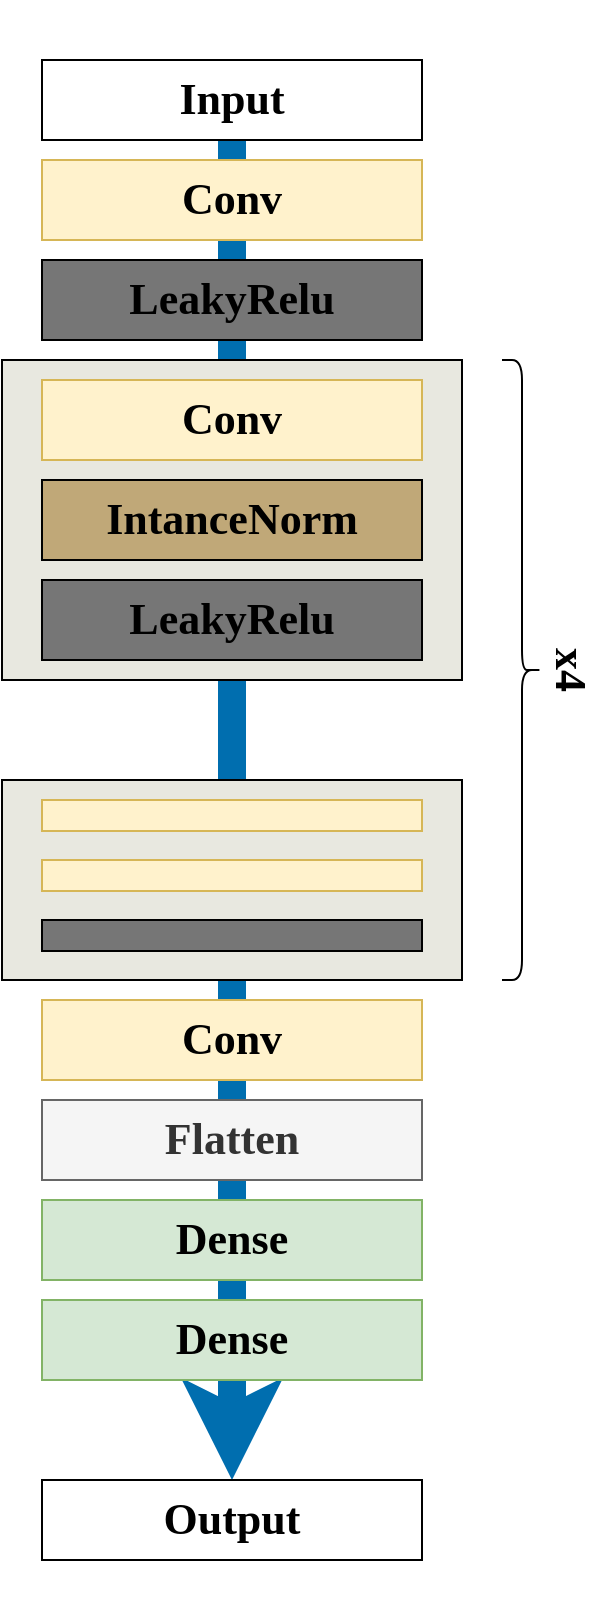 <mxfile version="20.5.3" type="github">
  <diagram id="zbZYlH1tf5Qj_QSA8il5" name="第 1 页">
    <mxGraphModel dx="1892" dy="1114" grid="1" gridSize="10" guides="1" tooltips="1" connect="1" arrows="1" fold="1" page="1" pageScale="1" pageWidth="827" pageHeight="1169" math="0" shadow="0">
      <root>
        <mxCell id="0" />
        <mxCell id="1" parent="0" />
        <mxCell id="HpHhYa8Dk-qDjV2WvefI-2" value="" style="endArrow=classic;html=1;rounded=0;fontFamily=Times New Roman;fontSize=22;exitX=0.5;exitY=1;exitDx=0;exitDy=0;entryX=0.5;entryY=0;entryDx=0;entryDy=0;strokeWidth=14;fillColor=#1ba1e2;strokeColor=#006EAF;" parent="1" source="HpHhYa8Dk-qDjV2WvefI-4" target="HpHhYa8Dk-qDjV2WvefI-39" edge="1">
          <mxGeometry width="50" height="50" relative="1" as="geometry">
            <mxPoint x="300" y="120" as="sourcePoint" />
            <mxPoint x="350" y="70" as="targetPoint" />
          </mxGeometry>
        </mxCell>
        <mxCell id="HpHhYa8Dk-qDjV2WvefI-3" value="" style="rounded=0;whiteSpace=wrap;html=1;fontFamily=Times New Roman;fontSize=22;fillColor=#e8e8e0;" parent="1" vertex="1">
          <mxGeometry x="130" y="240" width="230" height="160" as="geometry" />
        </mxCell>
        <mxCell id="HpHhYa8Dk-qDjV2WvefI-4" value="&lt;h5 style=&quot;font-size: 22px;&quot;&gt;&lt;font style=&quot;font-size: 22px;&quot;&gt;Input&lt;/font&gt;&lt;/h5&gt;" style="rounded=0;whiteSpace=wrap;html=1;fontFamily=Times New Roman;fontSize=22;" parent="1" vertex="1">
          <mxGeometry x="150" y="90" width="190" height="40" as="geometry" />
        </mxCell>
        <mxCell id="HpHhYa8Dk-qDjV2WvefI-5" value="&lt;h5 style=&quot;font-size: 22px;&quot;&gt;&lt;font style=&quot;font-size: 22px;&quot;&gt;&lt;span style=&quot;font-size: 22px;&quot;&gt;Conv&lt;/span&gt;&lt;/font&gt;&lt;/h5&gt;" style="rounded=0;whiteSpace=wrap;html=1;fillColor=#fff2cc;strokeColor=#d6b656;fontSize=22;fontFamily=Times New Roman;" parent="1" vertex="1">
          <mxGeometry x="150" y="140" width="190" height="40" as="geometry" />
        </mxCell>
        <mxCell id="HpHhYa8Dk-qDjV2WvefI-7" value="&lt;font style=&quot;font-size: 22px;&quot;&gt;&lt;b style=&quot;font-size: 22px;&quot;&gt;LeakyRelu&lt;/b&gt;&lt;/font&gt;" style="rounded=0;whiteSpace=wrap;html=1;fillColor=#767676;fontFamily=Times New Roman;fontSize=22;" parent="1" vertex="1">
          <mxGeometry x="150" y="190" width="190" height="40" as="geometry" />
        </mxCell>
        <mxCell id="HpHhYa8Dk-qDjV2WvefI-8" value="&lt;h5 style=&quot;font-size: 22px;&quot;&gt;&lt;font style=&quot;font-size: 22px;&quot;&gt;&lt;span style=&quot;font-size: 22px;&quot;&gt;Conv&lt;/span&gt;&lt;/font&gt;&lt;/h5&gt;" style="rounded=0;whiteSpace=wrap;html=1;fillColor=#fff2cc;strokeColor=#d6b656;fontFamily=Times New Roman;fontSize=22;" parent="1" vertex="1">
          <mxGeometry x="150" y="250" width="190" height="40" as="geometry" />
        </mxCell>
        <mxCell id="HpHhYa8Dk-qDjV2WvefI-9" value="&lt;h5 style=&quot;font-size: 22px;&quot;&gt;&lt;font style=&quot;font-size: 22px;&quot;&gt;IntanceNorm&lt;/font&gt;&lt;/h5&gt;" style="rounded=0;whiteSpace=wrap;html=1;fillColor=#C0A878;fontFamily=Times New Roman;fontSize=22;" parent="1" vertex="1">
          <mxGeometry x="150" y="300" width="190" height="40" as="geometry" />
        </mxCell>
        <mxCell id="HpHhYa8Dk-qDjV2WvefI-10" value="&lt;b style=&quot;font-size: 22px;&quot;&gt;LeakyRelu&lt;/b&gt;" style="rounded=0;whiteSpace=wrap;html=1;fillColor=#767676;fontFamily=Times New Roman;fontSize=22;" parent="1" vertex="1">
          <mxGeometry x="150" y="350" width="190" height="40" as="geometry" />
        </mxCell>
        <mxCell id="HpHhYa8Dk-qDjV2WvefI-11" value="" style="rounded=0;whiteSpace=wrap;html=1;fontFamily=Times New Roman;fontSize=22;fillColor=#E8E8E0;" parent="1" vertex="1">
          <mxGeometry x="130" y="450" width="230" height="100" as="geometry" />
        </mxCell>
        <mxCell id="HpHhYa8Dk-qDjV2WvefI-12" value="" style="rounded=0;whiteSpace=wrap;html=1;fillColor=#fff2cc;strokeColor=#d6b656;fontFamily=Times New Roman;fontSize=22;" parent="1" vertex="1">
          <mxGeometry x="150" y="490" width="190" height="15.5" as="geometry" />
        </mxCell>
        <mxCell id="HpHhYa8Dk-qDjV2WvefI-13" value="" style="rounded=0;whiteSpace=wrap;html=1;fillColor=#fff2cc;strokeColor=#d6b656;fontFamily=Times New Roman;fontSize=22;" parent="1" vertex="1">
          <mxGeometry x="150" y="460" width="190" height="15.5" as="geometry" />
        </mxCell>
        <mxCell id="HpHhYa8Dk-qDjV2WvefI-14" value="" style="rounded=0;whiteSpace=wrap;html=1;fillColor=#767676;fontFamily=Times New Roman;fontSize=22;" parent="1" vertex="1">
          <mxGeometry x="150" y="520" width="190" height="15.5" as="geometry" />
        </mxCell>
        <mxCell id="HpHhYa8Dk-qDjV2WvefI-37" value="&lt;h5 style=&quot;font-size: 22px;&quot;&gt;&lt;font style=&quot;font-size: 22px;&quot;&gt;&lt;span style=&quot;font-size: 22px;&quot;&gt;Conv&lt;/span&gt;&lt;/font&gt;&lt;/h5&gt;" style="rounded=0;whiteSpace=wrap;html=1;fillColor=#fff2cc;strokeColor=#d6b656;fontFamily=Times New Roman;fontSize=22;" parent="1" vertex="1">
          <mxGeometry x="150" y="560" width="190" height="40" as="geometry" />
        </mxCell>
        <mxCell id="HpHhYa8Dk-qDjV2WvefI-38" value="&lt;h5 style=&quot;font-size: 22px;&quot;&gt;&lt;font style=&quot;font-size: 22px;&quot;&gt;&lt;span style=&quot;font-size: 22px;&quot;&gt;Dense&lt;/span&gt;&lt;/font&gt;&lt;/h5&gt;" style="rounded=0;whiteSpace=wrap;html=1;fillColor=#d5e8d4;strokeColor=#82b366;fontFamily=Times New Roman;fontSize=22;" parent="1" vertex="1">
          <mxGeometry x="150" y="710" width="190" height="40" as="geometry" />
        </mxCell>
        <mxCell id="HpHhYa8Dk-qDjV2WvefI-39" value="&lt;h5 style=&quot;font-size: 22px;&quot;&gt;&lt;font style=&quot;font-size: 22px;&quot;&gt;Output&lt;/font&gt;&lt;/h5&gt;" style="rounded=0;whiteSpace=wrap;html=1;fontFamily=Times New Roman;fontSize=22;" parent="1" vertex="1">
          <mxGeometry x="150" y="800" width="190" height="40" as="geometry" />
        </mxCell>
        <mxCell id="HpHhYa8Dk-qDjV2WvefI-57" value="&lt;h5 style=&quot;font-size: 22px;&quot;&gt;&lt;font style=&quot;font-size: 22px;&quot;&gt;&lt;span style=&quot;font-size: 22px;&quot;&gt;Flatten&lt;/span&gt;&lt;/font&gt;&lt;/h5&gt;" style="rounded=0;whiteSpace=wrap;html=1;fillColor=#f5f5f5;strokeColor=#666666;fontColor=#333333;fontFamily=Times New Roman;fontSize=22;" parent="1" vertex="1">
          <mxGeometry x="150" y="610" width="190" height="40" as="geometry" />
        </mxCell>
        <mxCell id="HpHhYa8Dk-qDjV2WvefI-58" value="&lt;h5 style=&quot;font-size: 22px;&quot;&gt;&lt;font style=&quot;font-size: 22px;&quot;&gt;&lt;span style=&quot;font-size: 22px;&quot;&gt;Dense&lt;/span&gt;&lt;/font&gt;&lt;/h5&gt;" style="rounded=0;whiteSpace=wrap;html=1;fillColor=#d5e8d4;strokeColor=#82b366;fontFamily=Times New Roman;fontSize=22;" parent="1" vertex="1">
          <mxGeometry x="150" y="660" width="190" height="40" as="geometry" />
        </mxCell>
        <mxCell id="HpHhYa8Dk-qDjV2WvefI-60" value="x4" style="text;html=1;strokeColor=none;fillColor=none;align=center;verticalAlign=middle;whiteSpace=wrap;rounded=0;horizontal=0;fontFamily=Times New Roman;fontSize=22;fontStyle=1;rotation=-180;" parent="1" vertex="1">
          <mxGeometry x="409" y="385" width="10" height="20" as="geometry" />
        </mxCell>
        <mxCell id="VVs1EZ3aZ70pCsFZ9_cW-1" value="" style="shape=curlyBracket;whiteSpace=wrap;html=1;rounded=1;fillColor=#404840;fontFamily=Times New Roman;fontSize=22;rotation=-180;" parent="1" vertex="1">
          <mxGeometry x="380" y="240" width="20" height="310" as="geometry" />
        </mxCell>
      </root>
    </mxGraphModel>
  </diagram>
</mxfile>
